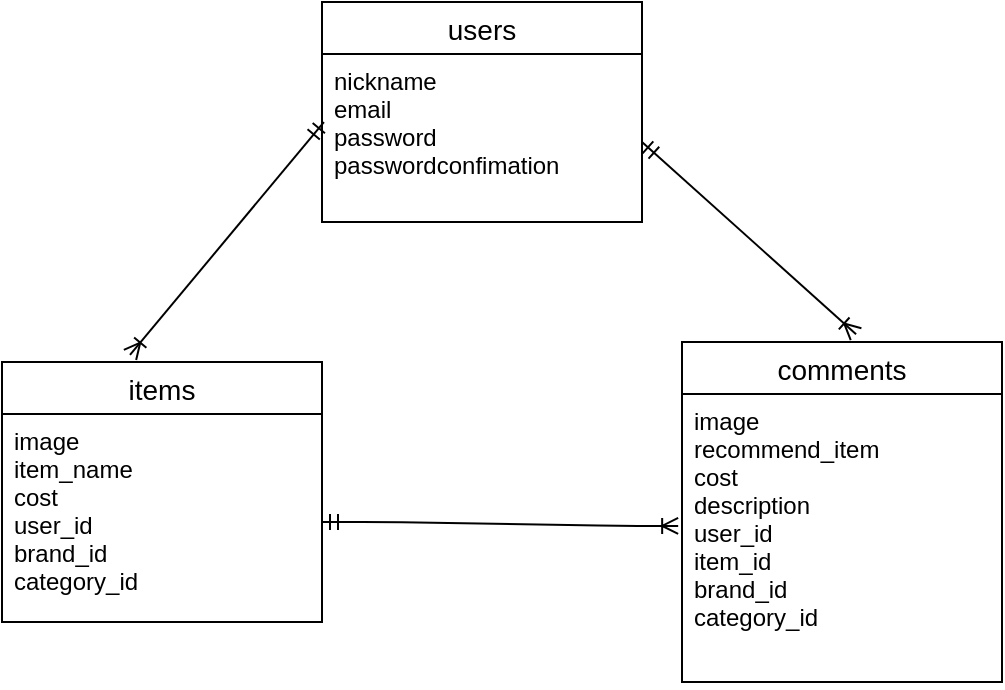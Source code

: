<mxfile version="13.10.0" type="embed">
    <diagram id="B_T3gHToRVHSpiKcXzZy" name="ページ1">
        <mxGraphModel dx="968" dy="680" grid="1" gridSize="10" guides="1" tooltips="1" connect="1" arrows="1" fold="1" page="1" pageScale="1" pageWidth="827" pageHeight="1169" math="0" shadow="0">
            <root>
                <mxCell id="0"/>
                <mxCell id="1" parent="0"/>
                <mxCell id="2" value="users" style="swimlane;fontStyle=0;childLayout=stackLayout;horizontal=1;startSize=26;horizontalStack=0;resizeParent=1;resizeParentMax=0;resizeLast=0;collapsible=1;marginBottom=0;align=center;fontSize=14;" vertex="1" parent="1">
                    <mxGeometry x="290" y="140" width="160" height="110" as="geometry"/>
                </mxCell>
                <mxCell id="3" value="nickname&#10;email&#10;password&#10;passwordconfimation" style="text;strokeColor=none;fillColor=none;spacingLeft=4;spacingRight=4;overflow=hidden;rotatable=0;points=[[0,0.5],[1,0.5]];portConstraint=eastwest;fontSize=12;" vertex="1" parent="2">
                    <mxGeometry y="26" width="160" height="84" as="geometry"/>
                </mxCell>
                <mxCell id="4" value="items" style="swimlane;fontStyle=0;childLayout=stackLayout;horizontal=1;startSize=26;horizontalStack=0;resizeParent=1;resizeParentMax=0;resizeLast=0;collapsible=1;marginBottom=0;align=center;fontSize=14;" vertex="1" parent="1">
                    <mxGeometry x="130" y="320" width="160" height="130" as="geometry"/>
                </mxCell>
                <mxCell id="5" value="image&#10;item_name&#10;cost&#10;user_id&#10;brand_id&#10;category_id&#10;" style="text;strokeColor=none;fillColor=none;spacingLeft=4;spacingRight=4;overflow=hidden;rotatable=0;points=[[0,0.5],[1,0.5]];portConstraint=eastwest;fontSize=12;" vertex="1" parent="4">
                    <mxGeometry y="26" width="160" height="104" as="geometry"/>
                </mxCell>
                <mxCell id="6" value="comments" style="swimlane;fontStyle=0;childLayout=stackLayout;horizontal=1;startSize=26;horizontalStack=0;resizeParent=1;resizeParentMax=0;resizeLast=0;collapsible=1;marginBottom=0;align=center;fontSize=14;" vertex="1" parent="1">
                    <mxGeometry x="470" y="310" width="160" height="170" as="geometry"/>
                </mxCell>
                <mxCell id="7" value="image&#10;recommend_item&#10;cost&#10;description&#10;user_id&#10;item_id&#10;brand_id&#10;category_id" style="text;strokeColor=none;fillColor=none;spacingLeft=4;spacingRight=4;overflow=hidden;rotatable=0;points=[[0,0.5],[1,0.5]];portConstraint=eastwest;fontSize=12;" vertex="1" parent="6">
                    <mxGeometry y="26" width="160" height="144" as="geometry"/>
                </mxCell>
                <mxCell id="8" value="" style="edgeStyle=entityRelationEdgeStyle;fontSize=12;html=1;endArrow=ERoneToMany;startArrow=ERmandOne;entryX=-0.012;entryY=0.458;entryDx=0;entryDy=0;entryPerimeter=0;" edge="1" parent="1" target="7">
                    <mxGeometry width="100" height="100" relative="1" as="geometry">
                        <mxPoint x="290" y="400" as="sourcePoint"/>
                        <mxPoint x="390" y="300" as="targetPoint"/>
                    </mxGeometry>
                </mxCell>
                <mxCell id="9" value="" style="fontSize=12;html=1;endArrow=ERoneToMany;startArrow=ERmandOne;exitX=0.006;exitY=0.405;exitDx=0;exitDy=0;exitPerimeter=0;entryX=0.4;entryY=-0.027;entryDx=0;entryDy=0;entryPerimeter=0;" edge="1" parent="1" source="3" target="4">
                    <mxGeometry width="100" height="100" relative="1" as="geometry">
                        <mxPoint x="90" y="240" as="sourcePoint"/>
                        <mxPoint x="190" y="140" as="targetPoint"/>
                    </mxGeometry>
                </mxCell>
                <mxCell id="10" value="" style="fontSize=12;html=1;endArrow=ERoneToMany;startArrow=ERmandOne;entryX=0.544;entryY=-0.023;entryDx=0;entryDy=0;entryPerimeter=0;" edge="1" parent="1" target="6">
                    <mxGeometry width="100" height="100" relative="1" as="geometry">
                        <mxPoint x="450" y="210" as="sourcePoint"/>
                        <mxPoint x="550" y="110" as="targetPoint"/>
                    </mxGeometry>
                </mxCell>
            </root>
        </mxGraphModel>
    </diagram>
</mxfile>